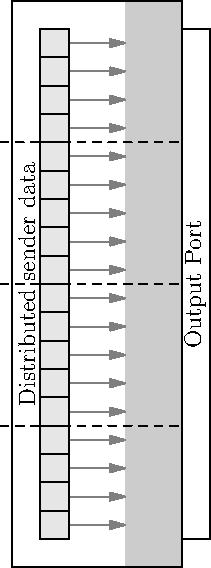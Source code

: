 unitsize(10mm);

fill(box((2,0), (3,10)), gray(0.8));
draw(box((0,0), (3,10)));

// Sender arrows
for (real y=0.75; y<9.6; y+=0.5)
  draw((1.0,y)--(2.0,y), gray(0.5), Arrow);

// Sender data array
filldraw(box((0.5,0.5),(1.0,9.5)), gray(0.9), black);
for (real y=0.5; y<9.6; y+=0.5)
  draw((0.5,y)--(1.0,y));

label(rotate(90)*"Distributed sender data", (0.26, 5.0));

draw((-0.2,2.5)--(3.2,2.5), dashed);
draw((-0.2,5.0)--(3.2,5.0), dashed);
draw((-0.2,7.5)--(3.2,7.5), dashed);

// Port
filldraw(box((3.0,0.5),(3.5,9.5)), white, black);
label(rotate(90)*"Output Port", (3.24, 5.0));
